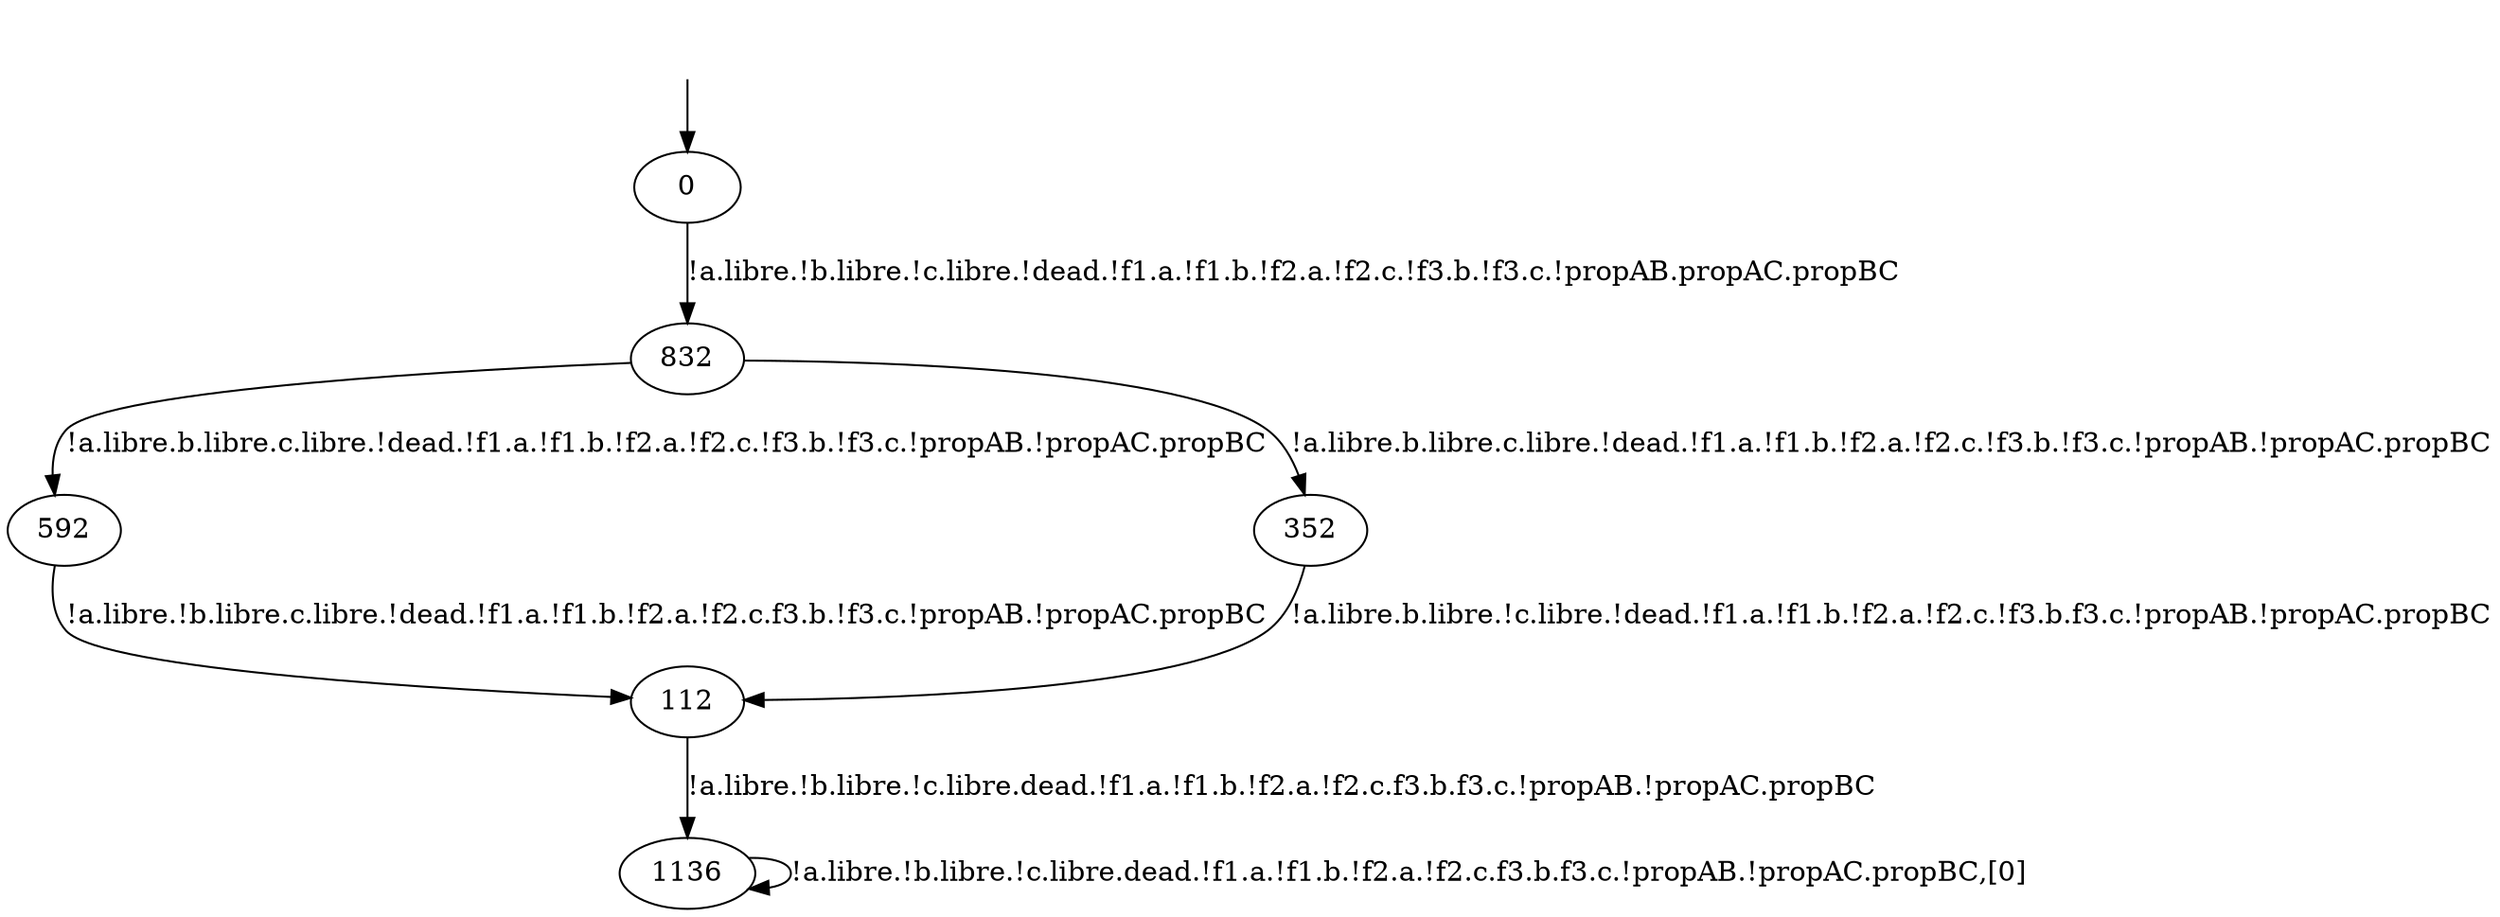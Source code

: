 digraph system {
_0[label="", shape=none ];
_0->0;
1136->1136 [label= "!a.libre.!b.libre.!c.libre.dead.!f1.a.!f1.b.!f2.a.!f2.c.f3.b.f3.c.!propAB.!propAC.propBC,[0]"];
112->1136 [label= "!a.libre.!b.libre.!c.libre.dead.!f1.a.!f1.b.!f2.a.!f2.c.f3.b.f3.c.!propAB.!propAC.propBC"];
592->112 [label= "!a.libre.!b.libre.c.libre.!dead.!f1.a.!f1.b.!f2.a.!f2.c.f3.b.!f3.c.!propAB.!propAC.propBC"];
352->112 [label= "!a.libre.b.libre.!c.libre.!dead.!f1.a.!f1.b.!f2.a.!f2.c.!f3.b.f3.c.!propAB.!propAC.propBC"];
832->592 [label= "!a.libre.b.libre.c.libre.!dead.!f1.a.!f1.b.!f2.a.!f2.c.!f3.b.!f3.c.!propAB.!propAC.propBC"];
832->352 [label= "!a.libre.b.libre.c.libre.!dead.!f1.a.!f1.b.!f2.a.!f2.c.!f3.b.!f3.c.!propAB.!propAC.propBC"];
0->832 [label= "!a.libre.!b.libre.!c.libre.!dead.!f1.a.!f1.b.!f2.a.!f2.c.!f3.b.!f3.c.!propAB.propAC.propBC"];
}
